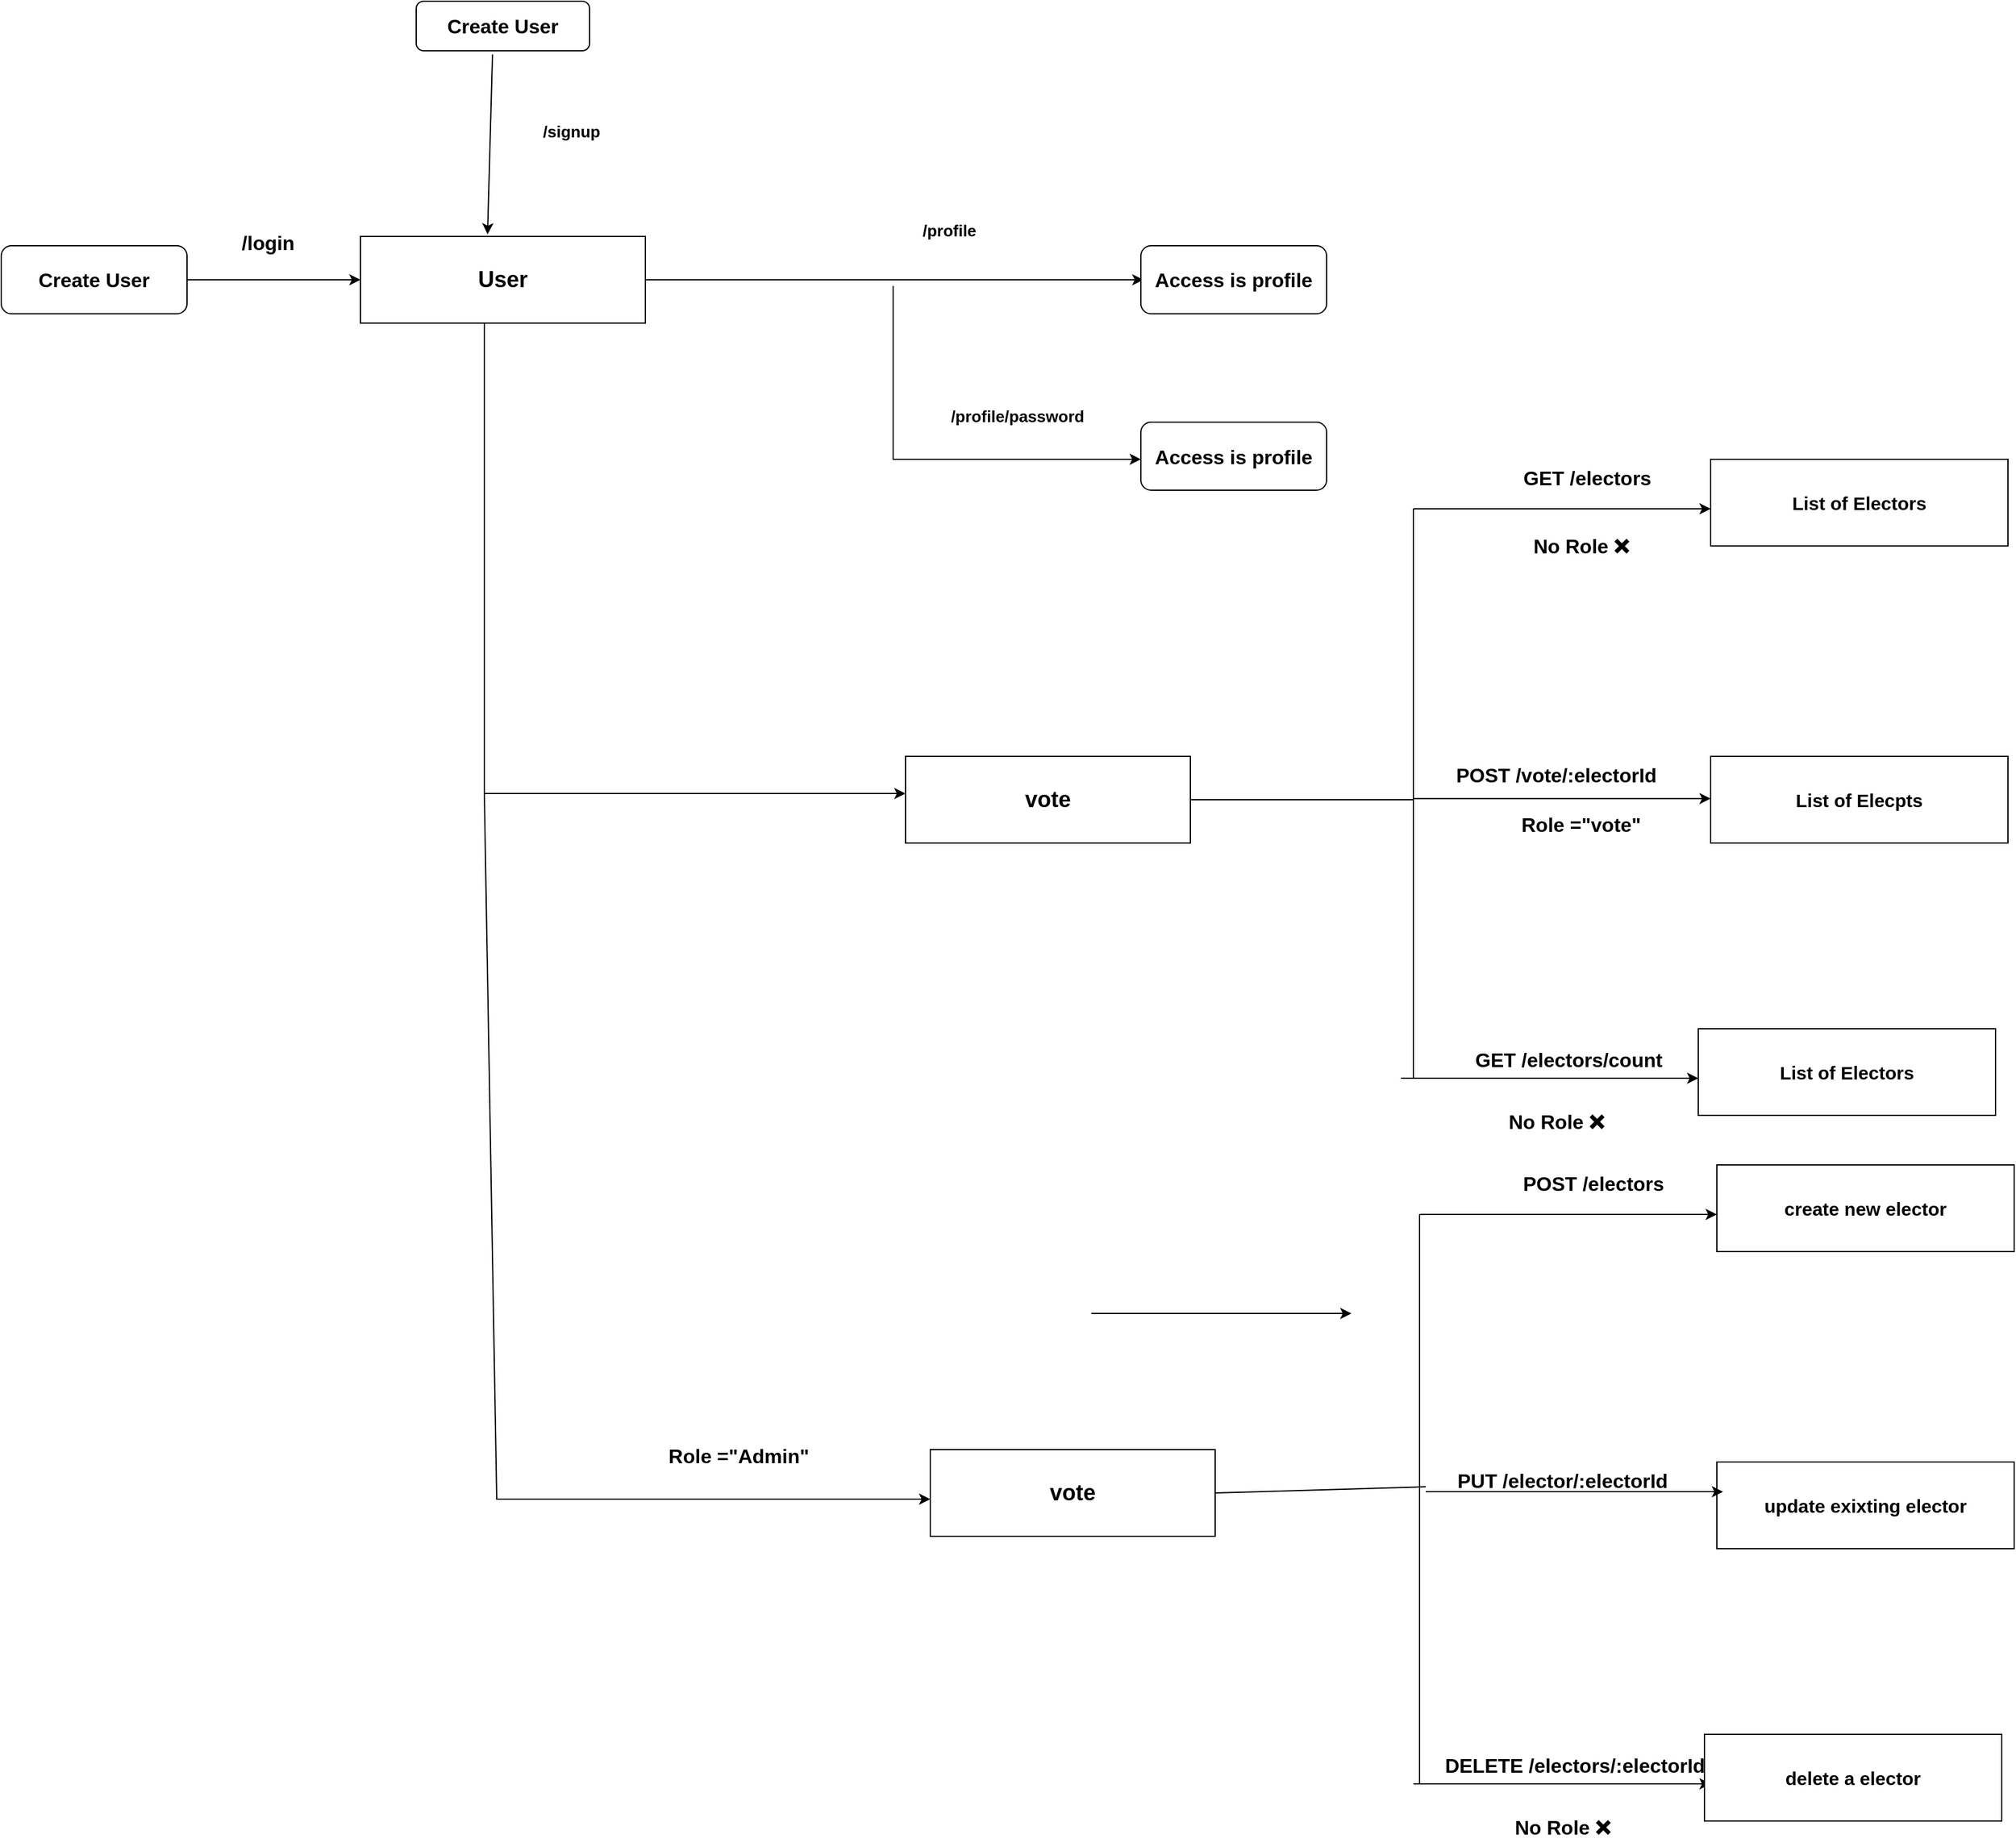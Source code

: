 <mxfile version="24.2.5" type="device">
  <diagram name="Page-1" id="uxT1nN4m3o9x9brB0odH">
    <mxGraphModel dx="2758" dy="1304" grid="1" gridSize="10" guides="1" tooltips="1" connect="1" arrows="1" fold="1" page="1" pageScale="1" pageWidth="850" pageHeight="1100" math="0" shadow="0">
      <root>
        <mxCell id="0" />
        <mxCell id="1" parent="0" />
        <mxCell id="OaYP0mEYPI0nywPGjNKW-2" value="Create User" style="rounded=1;whiteSpace=wrap;html=1;fontStyle=1;fontSize=16;" vertex="1" parent="1">
          <mxGeometry x="295" y="110" width="140" height="40" as="geometry" />
        </mxCell>
        <mxCell id="OaYP0mEYPI0nywPGjNKW-3" value="&lt;h2&gt;User&lt;/h2&gt;" style="rounded=0;whiteSpace=wrap;html=1;fontStyle=1" vertex="1" parent="1">
          <mxGeometry x="250" y="300" width="230" height="70" as="geometry" />
        </mxCell>
        <mxCell id="OaYP0mEYPI0nywPGjNKW-5" value="" style="endArrow=classic;html=1;rounded=0;entryX=0.446;entryY=-0.024;entryDx=0;entryDy=0;entryPerimeter=0;fontStyle=1;exitX=0.44;exitY=1.075;exitDx=0;exitDy=0;exitPerimeter=0;" edge="1" parent="1" source="OaYP0mEYPI0nywPGjNKW-2" target="OaYP0mEYPI0nywPGjNKW-3">
          <mxGeometry width="50" height="50" relative="1" as="geometry">
            <mxPoint x="350" y="160" as="sourcePoint" />
            <mxPoint x="352.05" y="290.01" as="targetPoint" />
          </mxGeometry>
        </mxCell>
        <mxCell id="OaYP0mEYPI0nywPGjNKW-6" value="Create User" style="rounded=1;whiteSpace=wrap;html=1;fontStyle=1;fontSize=16;" vertex="1" parent="1">
          <mxGeometry x="-40" y="307.5" width="150" height="55" as="geometry" />
        </mxCell>
        <mxCell id="OaYP0mEYPI0nywPGjNKW-7" value="" style="endArrow=classic;html=1;rounded=0;entryX=0;entryY=0.5;entryDx=0;entryDy=0;fontStyle=1" edge="1" parent="1" target="OaYP0mEYPI0nywPGjNKW-3">
          <mxGeometry width="50" height="50" relative="1" as="geometry">
            <mxPoint x="110" y="335" as="sourcePoint" />
            <mxPoint x="183" y="370" as="targetPoint" />
          </mxGeometry>
        </mxCell>
        <mxCell id="OaYP0mEYPI0nywPGjNKW-11" value="" style="endArrow=classic;html=1;rounded=0;exitX=1;exitY=0.5;exitDx=0;exitDy=0;fontStyle=1" edge="1" parent="1" source="OaYP0mEYPI0nywPGjNKW-3">
          <mxGeometry width="50" height="50" relative="1" as="geometry">
            <mxPoint x="700" y="310" as="sourcePoint" />
            <mxPoint x="882.051" y="335" as="targetPoint" />
          </mxGeometry>
        </mxCell>
        <mxCell id="OaYP0mEYPI0nywPGjNKW-12" value="&lt;font style=&quot;font-size: 13px;&quot;&gt;&lt;span style=&quot;font-size: 13px;&quot;&gt;/signup&lt;/span&gt;&lt;/font&gt;" style="text;html=1;align=center;verticalAlign=middle;resizable=0;points=[];autosize=1;strokeColor=none;fillColor=none;fontSize=13;fontStyle=1" vertex="1" parent="1">
          <mxGeometry x="385" y="200" width="70" height="30" as="geometry" />
        </mxCell>
        <mxCell id="OaYP0mEYPI0nywPGjNKW-13" value="&lt;font style=&quot;font-size: 16px;&quot;&gt;/login&lt;/font&gt;" style="text;html=1;align=center;verticalAlign=middle;resizable=0;points=[];autosize=1;strokeColor=none;fillColor=none;fontSize=12;fontStyle=1" vertex="1" parent="1">
          <mxGeometry x="145" y="290" width="60" height="30" as="geometry" />
        </mxCell>
        <mxCell id="OaYP0mEYPI0nywPGjNKW-14" value="/profile" style="text;html=1;align=center;verticalAlign=middle;resizable=0;points=[];autosize=1;strokeColor=none;fillColor=none;fontSize=13;fontStyle=1" vertex="1" parent="1">
          <mxGeometry x="695" y="280" width="60" height="30" as="geometry" />
        </mxCell>
        <mxCell id="OaYP0mEYPI0nywPGjNKW-15" value="Access is profile" style="rounded=1;whiteSpace=wrap;html=1;fontStyle=1;fontSize=16;" vertex="1" parent="1">
          <mxGeometry x="880" y="307.5" width="150" height="55" as="geometry" />
        </mxCell>
        <mxCell id="OaYP0mEYPI0nywPGjNKW-16" value="" style="endArrow=classic;html=1;rounded=0;" edge="1" parent="1">
          <mxGeometry width="50" height="50" relative="1" as="geometry">
            <mxPoint x="680" y="340" as="sourcePoint" />
            <mxPoint x="880" y="480" as="targetPoint" />
            <Array as="points">
              <mxPoint x="680" y="480" />
            </Array>
          </mxGeometry>
        </mxCell>
        <mxCell id="OaYP0mEYPI0nywPGjNKW-17" value="Access is profile" style="rounded=1;whiteSpace=wrap;html=1;fontStyle=1;fontSize=16;" vertex="1" parent="1">
          <mxGeometry x="880" y="450" width="150" height="55" as="geometry" />
        </mxCell>
        <mxCell id="OaYP0mEYPI0nywPGjNKW-18" value="/profile/password" style="text;html=1;align=center;verticalAlign=middle;resizable=0;points=[];autosize=1;strokeColor=none;fillColor=none;fontSize=13;fontStyle=1" vertex="1" parent="1">
          <mxGeometry x="720" y="430" width="120" height="30" as="geometry" />
        </mxCell>
        <mxCell id="OaYP0mEYPI0nywPGjNKW-20" value="" style="endArrow=classic;html=1;rounded=0;" edge="1" parent="1">
          <mxGeometry width="50" height="50" relative="1" as="geometry">
            <mxPoint x="350" y="370" as="sourcePoint" />
            <mxPoint x="690" y="750" as="targetPoint" />
            <Array as="points">
              <mxPoint x="350" y="750" />
            </Array>
          </mxGeometry>
        </mxCell>
        <mxCell id="OaYP0mEYPI0nywPGjNKW-21" value="&lt;font style=&quot;font-size: 18px;&quot;&gt;vote&lt;/font&gt;" style="rounded=0;whiteSpace=wrap;html=1;fontStyle=1" vertex="1" parent="1">
          <mxGeometry x="690" y="720" width="230" height="70" as="geometry" />
        </mxCell>
        <mxCell id="OaYP0mEYPI0nywPGjNKW-22" value="Role =&quot;vote&quot;" style="text;html=1;align=center;verticalAlign=middle;resizable=0;points=[];autosize=1;strokeColor=none;fillColor=none;fontSize=16;fontStyle=1" vertex="1" parent="1">
          <mxGeometry x="1180" y="760" width="110" height="30" as="geometry" />
        </mxCell>
        <mxCell id="OaYP0mEYPI0nywPGjNKW-25" value="" style="endArrow=none;html=1;rounded=0;exitX=1;exitY=0.5;exitDx=0;exitDy=0;" edge="1" parent="1" source="OaYP0mEYPI0nywPGjNKW-21">
          <mxGeometry width="50" height="50" relative="1" as="geometry">
            <mxPoint x="940" y="810" as="sourcePoint" />
            <mxPoint x="1100" y="755" as="targetPoint" />
          </mxGeometry>
        </mxCell>
        <mxCell id="OaYP0mEYPI0nywPGjNKW-27" value="" style="endArrow=none;html=1;rounded=0;" edge="1" parent="1">
          <mxGeometry width="50" height="50" relative="1" as="geometry">
            <mxPoint x="1100" y="980" as="sourcePoint" />
            <mxPoint x="1100" y="520" as="targetPoint" />
            <Array as="points">
              <mxPoint x="1100" y="760" />
            </Array>
          </mxGeometry>
        </mxCell>
        <mxCell id="OaYP0mEYPI0nywPGjNKW-29" value="" style="endArrow=classic;html=1;rounded=0;" edge="1" parent="1">
          <mxGeometry width="50" height="50" relative="1" as="geometry">
            <mxPoint x="1090" y="980" as="sourcePoint" />
            <mxPoint x="1330" y="980" as="targetPoint" />
            <Array as="points">
              <mxPoint x="1090" y="980" />
            </Array>
          </mxGeometry>
        </mxCell>
        <mxCell id="OaYP0mEYPI0nywPGjNKW-30" value="" style="endArrow=classic;html=1;rounded=0;" edge="1" parent="1">
          <mxGeometry width="50" height="50" relative="1" as="geometry">
            <mxPoint x="1100" y="520" as="sourcePoint" />
            <mxPoint x="1340" y="520" as="targetPoint" />
            <Array as="points">
              <mxPoint x="1100" y="520" />
            </Array>
          </mxGeometry>
        </mxCell>
        <mxCell id="OaYP0mEYPI0nywPGjNKW-32" value="" style="endArrow=classic;html=1;rounded=0;" edge="1" parent="1">
          <mxGeometry width="50" height="50" relative="1" as="geometry">
            <mxPoint x="1100" y="754.09" as="sourcePoint" />
            <mxPoint x="1340" y="754.09" as="targetPoint" />
            <Array as="points">
              <mxPoint x="1100" y="754.09" />
            </Array>
          </mxGeometry>
        </mxCell>
        <mxCell id="OaYP0mEYPI0nywPGjNKW-36" value="List of Electors" style="rounded=0;whiteSpace=wrap;html=1;fontSize=15;fontStyle=1" vertex="1" parent="1">
          <mxGeometry x="1340" y="480" width="240" height="70" as="geometry" />
        </mxCell>
        <mxCell id="OaYP0mEYPI0nywPGjNKW-37" value="List of Elecpts" style="rounded=0;whiteSpace=wrap;html=1;fontSize=15;fontStyle=1" vertex="1" parent="1">
          <mxGeometry x="1340" y="720" width="240" height="70" as="geometry" />
        </mxCell>
        <mxCell id="OaYP0mEYPI0nywPGjNKW-38" value="List of Electors" style="rounded=0;whiteSpace=wrap;html=1;fontSize=15;fontStyle=1" vertex="1" parent="1">
          <mxGeometry x="1330" y="940" width="240" height="70" as="geometry" />
        </mxCell>
        <mxCell id="OaYP0mEYPI0nywPGjNKW-39" value="GET /electors" style="text;html=1;align=center;verticalAlign=middle;resizable=0;points=[];autosize=1;strokeColor=none;fillColor=none;fontSize=16;fontStyle=1" vertex="1" parent="1">
          <mxGeometry x="1180" y="480" width="120" height="30" as="geometry" />
        </mxCell>
        <mxCell id="OaYP0mEYPI0nywPGjNKW-40" value="POST /vote/:electorId" style="text;html=1;align=center;verticalAlign=middle;resizable=0;points=[];autosize=1;strokeColor=none;fillColor=none;fontSize=16;fontStyle=1" vertex="1" parent="1">
          <mxGeometry x="1125" y="720" width="180" height="30" as="geometry" />
        </mxCell>
        <mxCell id="OaYP0mEYPI0nywPGjNKW-41" value="GET /electors/count" style="text;html=1;align=center;verticalAlign=middle;resizable=0;points=[];autosize=1;strokeColor=none;fillColor=none;fontSize=16;fontStyle=1" vertex="1" parent="1">
          <mxGeometry x="1145" y="950" width="160" height="30" as="geometry" />
        </mxCell>
        <mxCell id="OaYP0mEYPI0nywPGjNKW-42" value="No Role ❌" style="text;html=1;align=center;verticalAlign=middle;resizable=0;points=[];autosize=1;strokeColor=none;fillColor=none;fontSize=16;fontStyle=1" vertex="1" parent="1">
          <mxGeometry x="1180" y="535" width="110" height="30" as="geometry" />
        </mxCell>
        <mxCell id="OaYP0mEYPI0nywPGjNKW-43" value="No Role ❌" style="text;html=1;align=center;verticalAlign=middle;resizable=0;points=[];autosize=1;strokeColor=none;fillColor=none;fontSize=16;fontStyle=1" vertex="1" parent="1">
          <mxGeometry x="1160" y="1000" width="110" height="30" as="geometry" />
        </mxCell>
        <mxCell id="OaYP0mEYPI0nywPGjNKW-44" value="" style="endArrow=classic;html=1;rounded=0;" edge="1" parent="1">
          <mxGeometry width="50" height="50" relative="1" as="geometry">
            <mxPoint x="350" y="750" as="sourcePoint" />
            <mxPoint x="710" y="1320" as="targetPoint" />
            <Array as="points">
              <mxPoint x="360" y="1320" />
            </Array>
          </mxGeometry>
        </mxCell>
        <mxCell id="OaYP0mEYPI0nywPGjNKW-45" value="&lt;font style=&quot;font-size: 18px;&quot;&gt;vote&lt;/font&gt;" style="rounded=0;whiteSpace=wrap;html=1;fontStyle=1" vertex="1" parent="1">
          <mxGeometry x="710" y="1280" width="230" height="70" as="geometry" />
        </mxCell>
        <mxCell id="OaYP0mEYPI0nywPGjNKW-46" value="" style="endArrow=none;html=1;rounded=0;exitX=1;exitY=0.5;exitDx=0;exitDy=0;" edge="1" source="OaYP0mEYPI0nywPGjNKW-45" parent="1">
          <mxGeometry width="50" height="50" relative="1" as="geometry">
            <mxPoint x="945" y="1380" as="sourcePoint" />
            <mxPoint x="1110" y="1310" as="targetPoint" />
          </mxGeometry>
        </mxCell>
        <mxCell id="OaYP0mEYPI0nywPGjNKW-47" value="" style="endArrow=none;html=1;rounded=0;" edge="1" parent="1">
          <mxGeometry width="50" height="50" relative="1" as="geometry">
            <mxPoint x="1105" y="1550" as="sourcePoint" />
            <mxPoint x="1105" y="1090" as="targetPoint" />
            <Array as="points">
              <mxPoint x="1105" y="1330" />
            </Array>
          </mxGeometry>
        </mxCell>
        <mxCell id="OaYP0mEYPI0nywPGjNKW-48" value="" style="endArrow=classic;html=1;rounded=0;" edge="1" parent="1">
          <mxGeometry width="50" height="50" relative="1" as="geometry">
            <mxPoint x="1100" y="1550" as="sourcePoint" />
            <mxPoint x="1340" y="1550" as="targetPoint" />
            <Array as="points">
              <mxPoint x="1100" y="1550" />
            </Array>
          </mxGeometry>
        </mxCell>
        <mxCell id="OaYP0mEYPI0nywPGjNKW-49" value="POST /electors" style="text;html=1;align=center;verticalAlign=middle;resizable=0;points=[];autosize=1;strokeColor=none;fillColor=none;fontSize=16;fontStyle=1" vertex="1" parent="1">
          <mxGeometry x="1180" y="1050" width="130" height="30" as="geometry" />
        </mxCell>
        <mxCell id="OaYP0mEYPI0nywPGjNKW-51" value="create new elector" style="rounded=0;whiteSpace=wrap;html=1;fontSize=15;fontStyle=1" vertex="1" parent="1">
          <mxGeometry x="1345" y="1050" width="240" height="70" as="geometry" />
        </mxCell>
        <mxCell id="OaYP0mEYPI0nywPGjNKW-52" value="update exixting elector" style="rounded=0;whiteSpace=wrap;html=1;fontSize=15;fontStyle=1" vertex="1" parent="1">
          <mxGeometry x="1345" y="1290" width="240" height="70" as="geometry" />
        </mxCell>
        <mxCell id="OaYP0mEYPI0nywPGjNKW-53" value="PUT /elector/:electorId" style="text;html=1;align=center;verticalAlign=middle;resizable=0;points=[];autosize=1;strokeColor=none;fillColor=none;fontSize=16;fontStyle=1" vertex="1" parent="1">
          <mxGeometry x="1130" y="1290" width="180" height="30" as="geometry" />
        </mxCell>
        <mxCell id="OaYP0mEYPI0nywPGjNKW-55" value="delete a elector" style="rounded=0;whiteSpace=wrap;html=1;fontSize=15;fontStyle=1" vertex="1" parent="1">
          <mxGeometry x="1335" y="1510" width="240" height="70" as="geometry" />
        </mxCell>
        <mxCell id="OaYP0mEYPI0nywPGjNKW-56" value="No Role ❌" style="text;html=1;align=center;verticalAlign=middle;resizable=0;points=[];autosize=1;strokeColor=none;fillColor=none;fontSize=16;fontStyle=1" vertex="1" parent="1">
          <mxGeometry x="1165" y="1570" width="110" height="30" as="geometry" />
        </mxCell>
        <mxCell id="OaYP0mEYPI0nywPGjNKW-57" value="DELETE /electors/:electorId" style="text;html=1;align=center;verticalAlign=middle;resizable=0;points=[];autosize=1;strokeColor=none;fillColor=none;fontSize=16;fontStyle=1" vertex="1" parent="1">
          <mxGeometry x="1120" y="1520" width="220" height="30" as="geometry" />
        </mxCell>
        <mxCell id="OaYP0mEYPI0nywPGjNKW-72" value="" style="endArrow=classic;html=1;rounded=0;" edge="1" parent="1">
          <mxGeometry width="50" height="50" relative="1" as="geometry">
            <mxPoint x="840" y="1170" as="sourcePoint" />
            <mxPoint x="1050" y="1170" as="targetPoint" />
          </mxGeometry>
        </mxCell>
        <mxCell id="OaYP0mEYPI0nywPGjNKW-73" value="" style="endArrow=classic;html=1;rounded=0;" edge="1" parent="1">
          <mxGeometry width="50" height="50" relative="1" as="geometry">
            <mxPoint x="1105" y="1090" as="sourcePoint" />
            <mxPoint x="1345" y="1090" as="targetPoint" />
            <Array as="points">
              <mxPoint x="1105" y="1090" />
            </Array>
          </mxGeometry>
        </mxCell>
        <mxCell id="OaYP0mEYPI0nywPGjNKW-75" value="" style="endArrow=classic;html=1;rounded=0;" edge="1" parent="1">
          <mxGeometry width="50" height="50" relative="1" as="geometry">
            <mxPoint x="1110" y="1314" as="sourcePoint" />
            <mxPoint x="1350" y="1314" as="targetPoint" />
            <Array as="points">
              <mxPoint x="1110" y="1314" />
            </Array>
          </mxGeometry>
        </mxCell>
        <mxCell id="OaYP0mEYPI0nywPGjNKW-76" value="Role =&quot;Admin&quot;" style="text;html=1;align=center;verticalAlign=middle;resizable=0;points=[];autosize=1;strokeColor=none;fillColor=none;fontSize=16;fontStyle=1" vertex="1" parent="1">
          <mxGeometry x="490" y="1270" width="130" height="30" as="geometry" />
        </mxCell>
      </root>
    </mxGraphModel>
  </diagram>
</mxfile>
